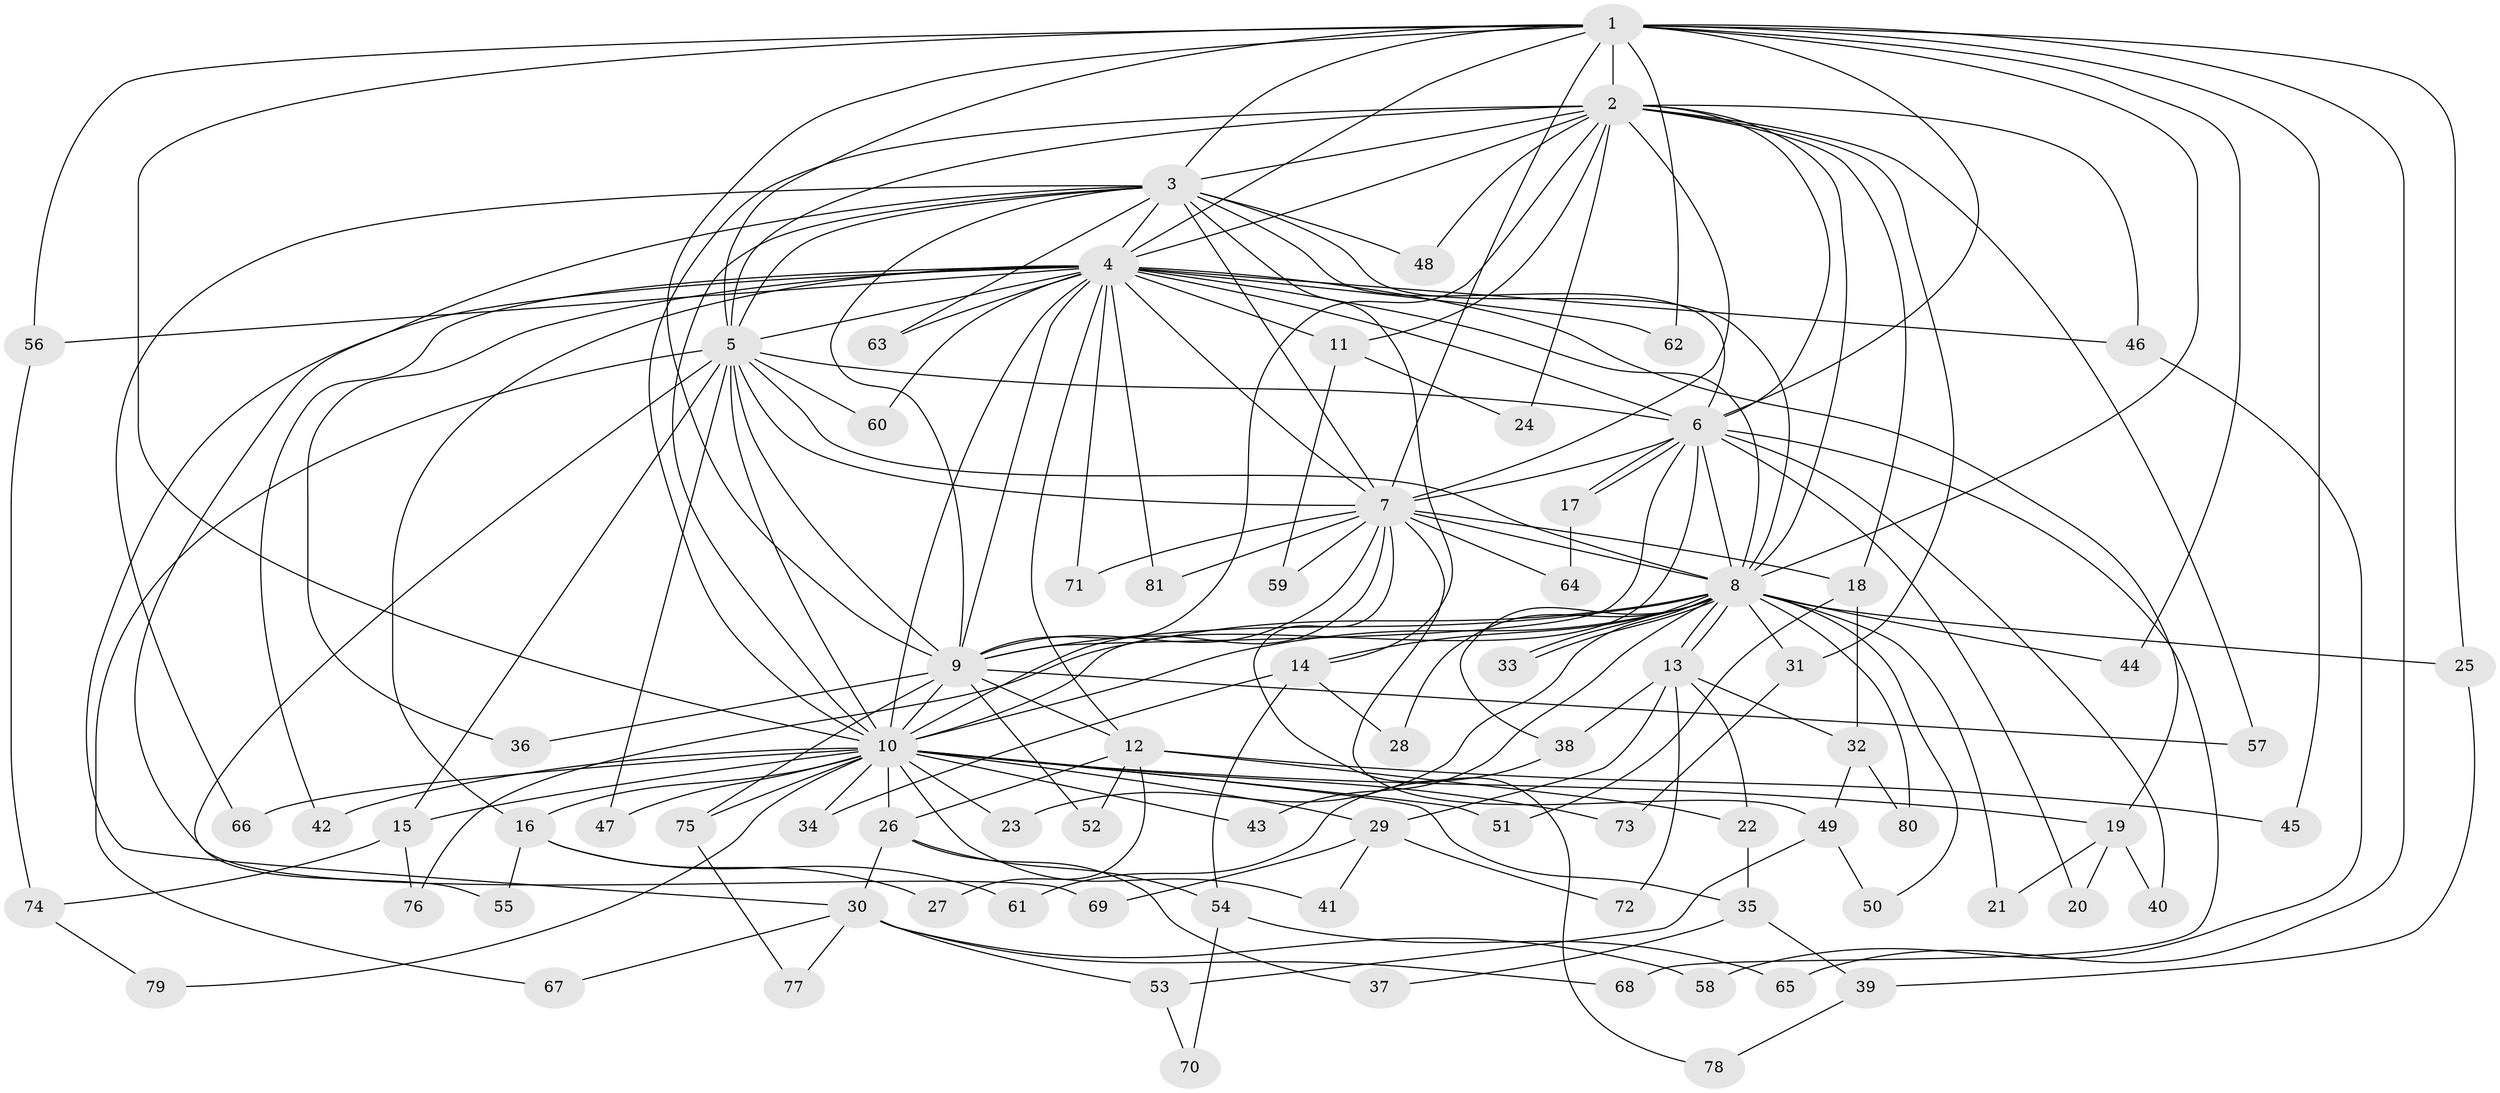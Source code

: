 // Generated by graph-tools (version 1.1) at 2025/11/02/27/25 16:11:07]
// undirected, 81 vertices, 187 edges
graph export_dot {
graph [start="1"]
  node [color=gray90,style=filled];
  1;
  2;
  3;
  4;
  5;
  6;
  7;
  8;
  9;
  10;
  11;
  12;
  13;
  14;
  15;
  16;
  17;
  18;
  19;
  20;
  21;
  22;
  23;
  24;
  25;
  26;
  27;
  28;
  29;
  30;
  31;
  32;
  33;
  34;
  35;
  36;
  37;
  38;
  39;
  40;
  41;
  42;
  43;
  44;
  45;
  46;
  47;
  48;
  49;
  50;
  51;
  52;
  53;
  54;
  55;
  56;
  57;
  58;
  59;
  60;
  61;
  62;
  63;
  64;
  65;
  66;
  67;
  68;
  69;
  70;
  71;
  72;
  73;
  74;
  75;
  76;
  77;
  78;
  79;
  80;
  81;
  1 -- 2;
  1 -- 3;
  1 -- 4;
  1 -- 5;
  1 -- 6;
  1 -- 7;
  1 -- 8;
  1 -- 9;
  1 -- 10;
  1 -- 25;
  1 -- 44;
  1 -- 45;
  1 -- 56;
  1 -- 62;
  1 -- 65;
  2 -- 3;
  2 -- 4;
  2 -- 5;
  2 -- 6;
  2 -- 7;
  2 -- 8;
  2 -- 9;
  2 -- 10;
  2 -- 11;
  2 -- 18;
  2 -- 24;
  2 -- 31;
  2 -- 46;
  2 -- 48;
  2 -- 57;
  3 -- 4;
  3 -- 5;
  3 -- 6;
  3 -- 7;
  3 -- 8;
  3 -- 9;
  3 -- 10;
  3 -- 14;
  3 -- 48;
  3 -- 63;
  3 -- 66;
  3 -- 69;
  4 -- 5;
  4 -- 6;
  4 -- 7;
  4 -- 8;
  4 -- 9;
  4 -- 10;
  4 -- 11;
  4 -- 12;
  4 -- 16;
  4 -- 19;
  4 -- 30;
  4 -- 36;
  4 -- 42;
  4 -- 46;
  4 -- 56;
  4 -- 60;
  4 -- 62;
  4 -- 63;
  4 -- 71;
  4 -- 81;
  5 -- 6;
  5 -- 7;
  5 -- 8;
  5 -- 9;
  5 -- 10;
  5 -- 15;
  5 -- 47;
  5 -- 55;
  5 -- 60;
  5 -- 67;
  6 -- 7;
  6 -- 8;
  6 -- 9;
  6 -- 10;
  6 -- 17;
  6 -- 17;
  6 -- 20;
  6 -- 40;
  6 -- 68;
  7 -- 8;
  7 -- 9;
  7 -- 10;
  7 -- 18;
  7 -- 49;
  7 -- 59;
  7 -- 64;
  7 -- 71;
  7 -- 78;
  7 -- 81;
  8 -- 9;
  8 -- 10;
  8 -- 13;
  8 -- 13;
  8 -- 14;
  8 -- 21;
  8 -- 23;
  8 -- 25;
  8 -- 28;
  8 -- 31;
  8 -- 33;
  8 -- 33;
  8 -- 38;
  8 -- 43;
  8 -- 44;
  8 -- 50;
  8 -- 76;
  8 -- 80;
  9 -- 10;
  9 -- 12;
  9 -- 36;
  9 -- 52;
  9 -- 57;
  9 -- 75;
  10 -- 15;
  10 -- 16;
  10 -- 19;
  10 -- 23;
  10 -- 26;
  10 -- 29;
  10 -- 34;
  10 -- 35;
  10 -- 41;
  10 -- 42;
  10 -- 43;
  10 -- 47;
  10 -- 51;
  10 -- 66;
  10 -- 73;
  10 -- 75;
  10 -- 79;
  11 -- 24;
  11 -- 59;
  12 -- 22;
  12 -- 26;
  12 -- 27;
  12 -- 45;
  12 -- 52;
  13 -- 22;
  13 -- 29;
  13 -- 32;
  13 -- 38;
  13 -- 72;
  14 -- 28;
  14 -- 34;
  14 -- 54;
  15 -- 74;
  15 -- 76;
  16 -- 27;
  16 -- 55;
  16 -- 61;
  17 -- 64;
  18 -- 32;
  18 -- 51;
  19 -- 20;
  19 -- 21;
  19 -- 40;
  22 -- 35;
  25 -- 39;
  26 -- 30;
  26 -- 37;
  26 -- 54;
  29 -- 41;
  29 -- 69;
  29 -- 72;
  30 -- 53;
  30 -- 58;
  30 -- 67;
  30 -- 68;
  30 -- 77;
  31 -- 73;
  32 -- 49;
  32 -- 80;
  35 -- 37;
  35 -- 39;
  38 -- 61;
  39 -- 78;
  46 -- 58;
  49 -- 50;
  49 -- 53;
  53 -- 70;
  54 -- 65;
  54 -- 70;
  56 -- 74;
  74 -- 79;
  75 -- 77;
}
